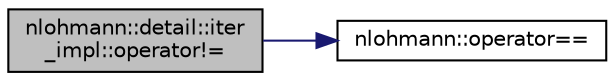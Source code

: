 digraph "nlohmann::detail::iter_impl::operator!="
{
  edge [fontname="Helvetica",fontsize="10",labelfontname="Helvetica",labelfontsize="10"];
  node [fontname="Helvetica",fontsize="10",shape=record];
  rankdir="LR";
  Node7 [label="nlohmann::detail::iter\l_impl::operator!=",height=0.2,width=0.4,color="black", fillcolor="grey75", style="filled", fontcolor="black"];
  Node7 -> Node8 [color="midnightblue",fontsize="10",style="solid",fontname="Helvetica"];
  Node8 [label="nlohmann::operator==",height=0.2,width=0.4,color="black", fillcolor="white", style="filled",URL="$namespacenlohmann.html#ab6e16643bf41fc07de3aaa349967d5ef"];
}
